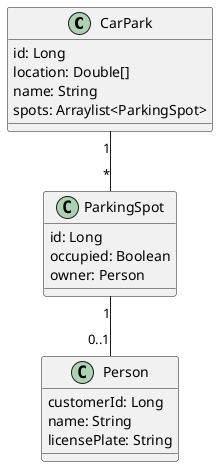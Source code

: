@startuml

class CarPark {
    id: Long
    location: Double[]
    name: String
    spots: Arraylist<ParkingSpot>
}

class ParkingSpot {
    id: Long
    occupied: Boolean
    owner: Person
}

class Person {
    customerId: Long
    name: String
    licensePlate: String
}

CarPark "1" -- "*" ParkingSpot
ParkingSpot "1" -- "0..1" Person
@enduml
